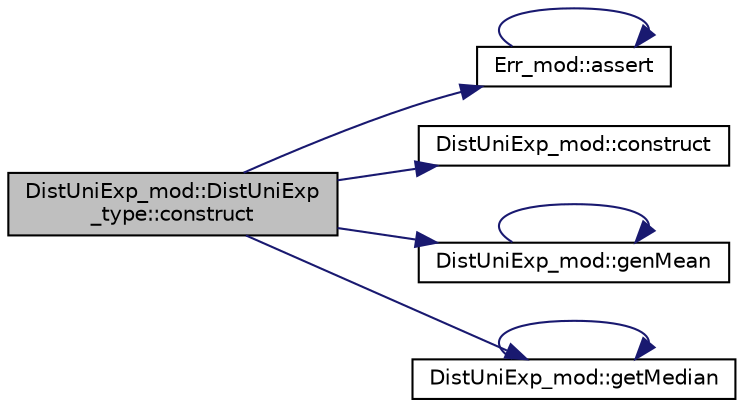 digraph "DistUniExp_mod::DistUniExp_type::construct"
{
 // LATEX_PDF_SIZE
  edge [fontname="Helvetica",fontsize="10",labelfontname="Helvetica",labelfontsize="10"];
  node [fontname="Helvetica",fontsize="10",shape=record];
  rankdir="LR";
  Node1 [label="DistUniExp_mod::DistUniExp\l_type::construct",height=0.2,width=0.4,color="black", fillcolor="grey75", style="filled", fontcolor="black",tooltip="Set the DistUniExp properties and return an object of type DistUniExp_type containing the objective f..."];
  Node1 -> Node2 [color="midnightblue",fontsize="10",style="solid",fontname="Helvetica"];
  Node2 [label="Err_mod::assert",height=0.2,width=0.4,color="black", fillcolor="white", style="filled",URL="$namespaceErr__mod.html#a36a83db6a4f7bbdd52e4e1a4da550e31",tooltip="Verify the assertion holds. If not, print the (optional) input message on stdout and return or error-..."];
  Node2 -> Node2 [color="midnightblue",fontsize="10",style="solid",fontname="Helvetica"];
  Node1 -> Node3 [color="midnightblue",fontsize="10",style="solid",fontname="Helvetica"];
  Node3 [label="DistUniExp_mod::construct",height=0.2,width=0.4,color="black", fillcolor="white", style="filled",URL="$namespaceDistUniExp__mod.html#aa716071005b65c461fb5c5a4a8f3a0a0",tooltip="Set the DistUniExp properties and return an object of type DistUniExp_type containing the objective f..."];
  Node1 -> Node4 [color="midnightblue",fontsize="10",style="solid",fontname="Helvetica"];
  Node4 [label="DistUniExp_mod::genMean",height=0.2,width=0.4,color="black", fillcolor="white", style="filled",URL="$namespaceDistUniExp__mod.html#ae765d37ab4297046a7ed1f00b4475245",tooltip="Return the mean of the exponential distribution with rate parameter lambda."];
  Node4 -> Node4 [color="midnightblue",fontsize="10",style="solid",fontname="Helvetica"];
  Node1 -> Node5 [color="midnightblue",fontsize="10",style="solid",fontname="Helvetica"];
  Node5 [label="DistUniExp_mod::getMedian",height=0.2,width=0.4,color="black", fillcolor="white", style="filled",URL="$namespaceDistUniExp__mod.html#a778b37fe4b211397072759b5d12160fc",tooltip="Return the median of the exponential distribution with rate parameter lambda."];
  Node5 -> Node5 [color="midnightblue",fontsize="10",style="solid",fontname="Helvetica"];
}
